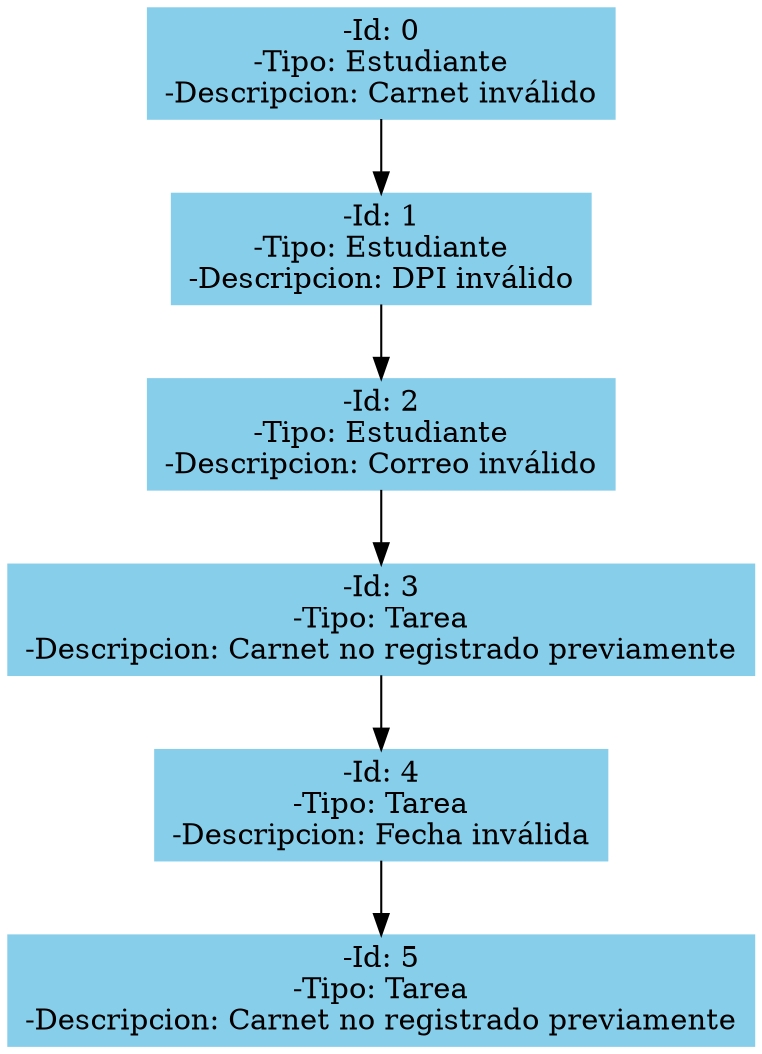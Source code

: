 digraph {
 rankdir=TB;
	Nodo0->Nodo1; 

 	Nodo0[shape=box, style=filled, color=skyblue, label= "-Id: 0
-Tipo: Estudiante
-Descripcion: Carnet inválido"] 
	Nodo1->Nodo2; 

 	Nodo1[shape=box, style=filled, color=skyblue, label= "-Id: 1
-Tipo: Estudiante
-Descripcion: DPI inválido"] 
	Nodo2->Nodo3; 

 	Nodo2[shape=box, style=filled, color=skyblue, label= "-Id: 2
-Tipo: Estudiante
-Descripcion: Correo inválido"] 
	Nodo3->Nodo4; 

 	Nodo3[shape=box, style=filled, color=skyblue, label= "-Id: 3
-Tipo: Tarea
-Descripcion: Carnet no registrado previamente"] 
	Nodo4->Nodo5; 

 	Nodo4[shape=box, style=filled, color=skyblue, label= "-Id: 4
-Tipo: Tarea
-Descripcion: Fecha inválida"] 

 	Nodo5[shape=box, style=filled, color=skyblue, label= "-Id: 5
-Tipo: Tarea
-Descripcion: Carnet no registrado previamente"] 
}
